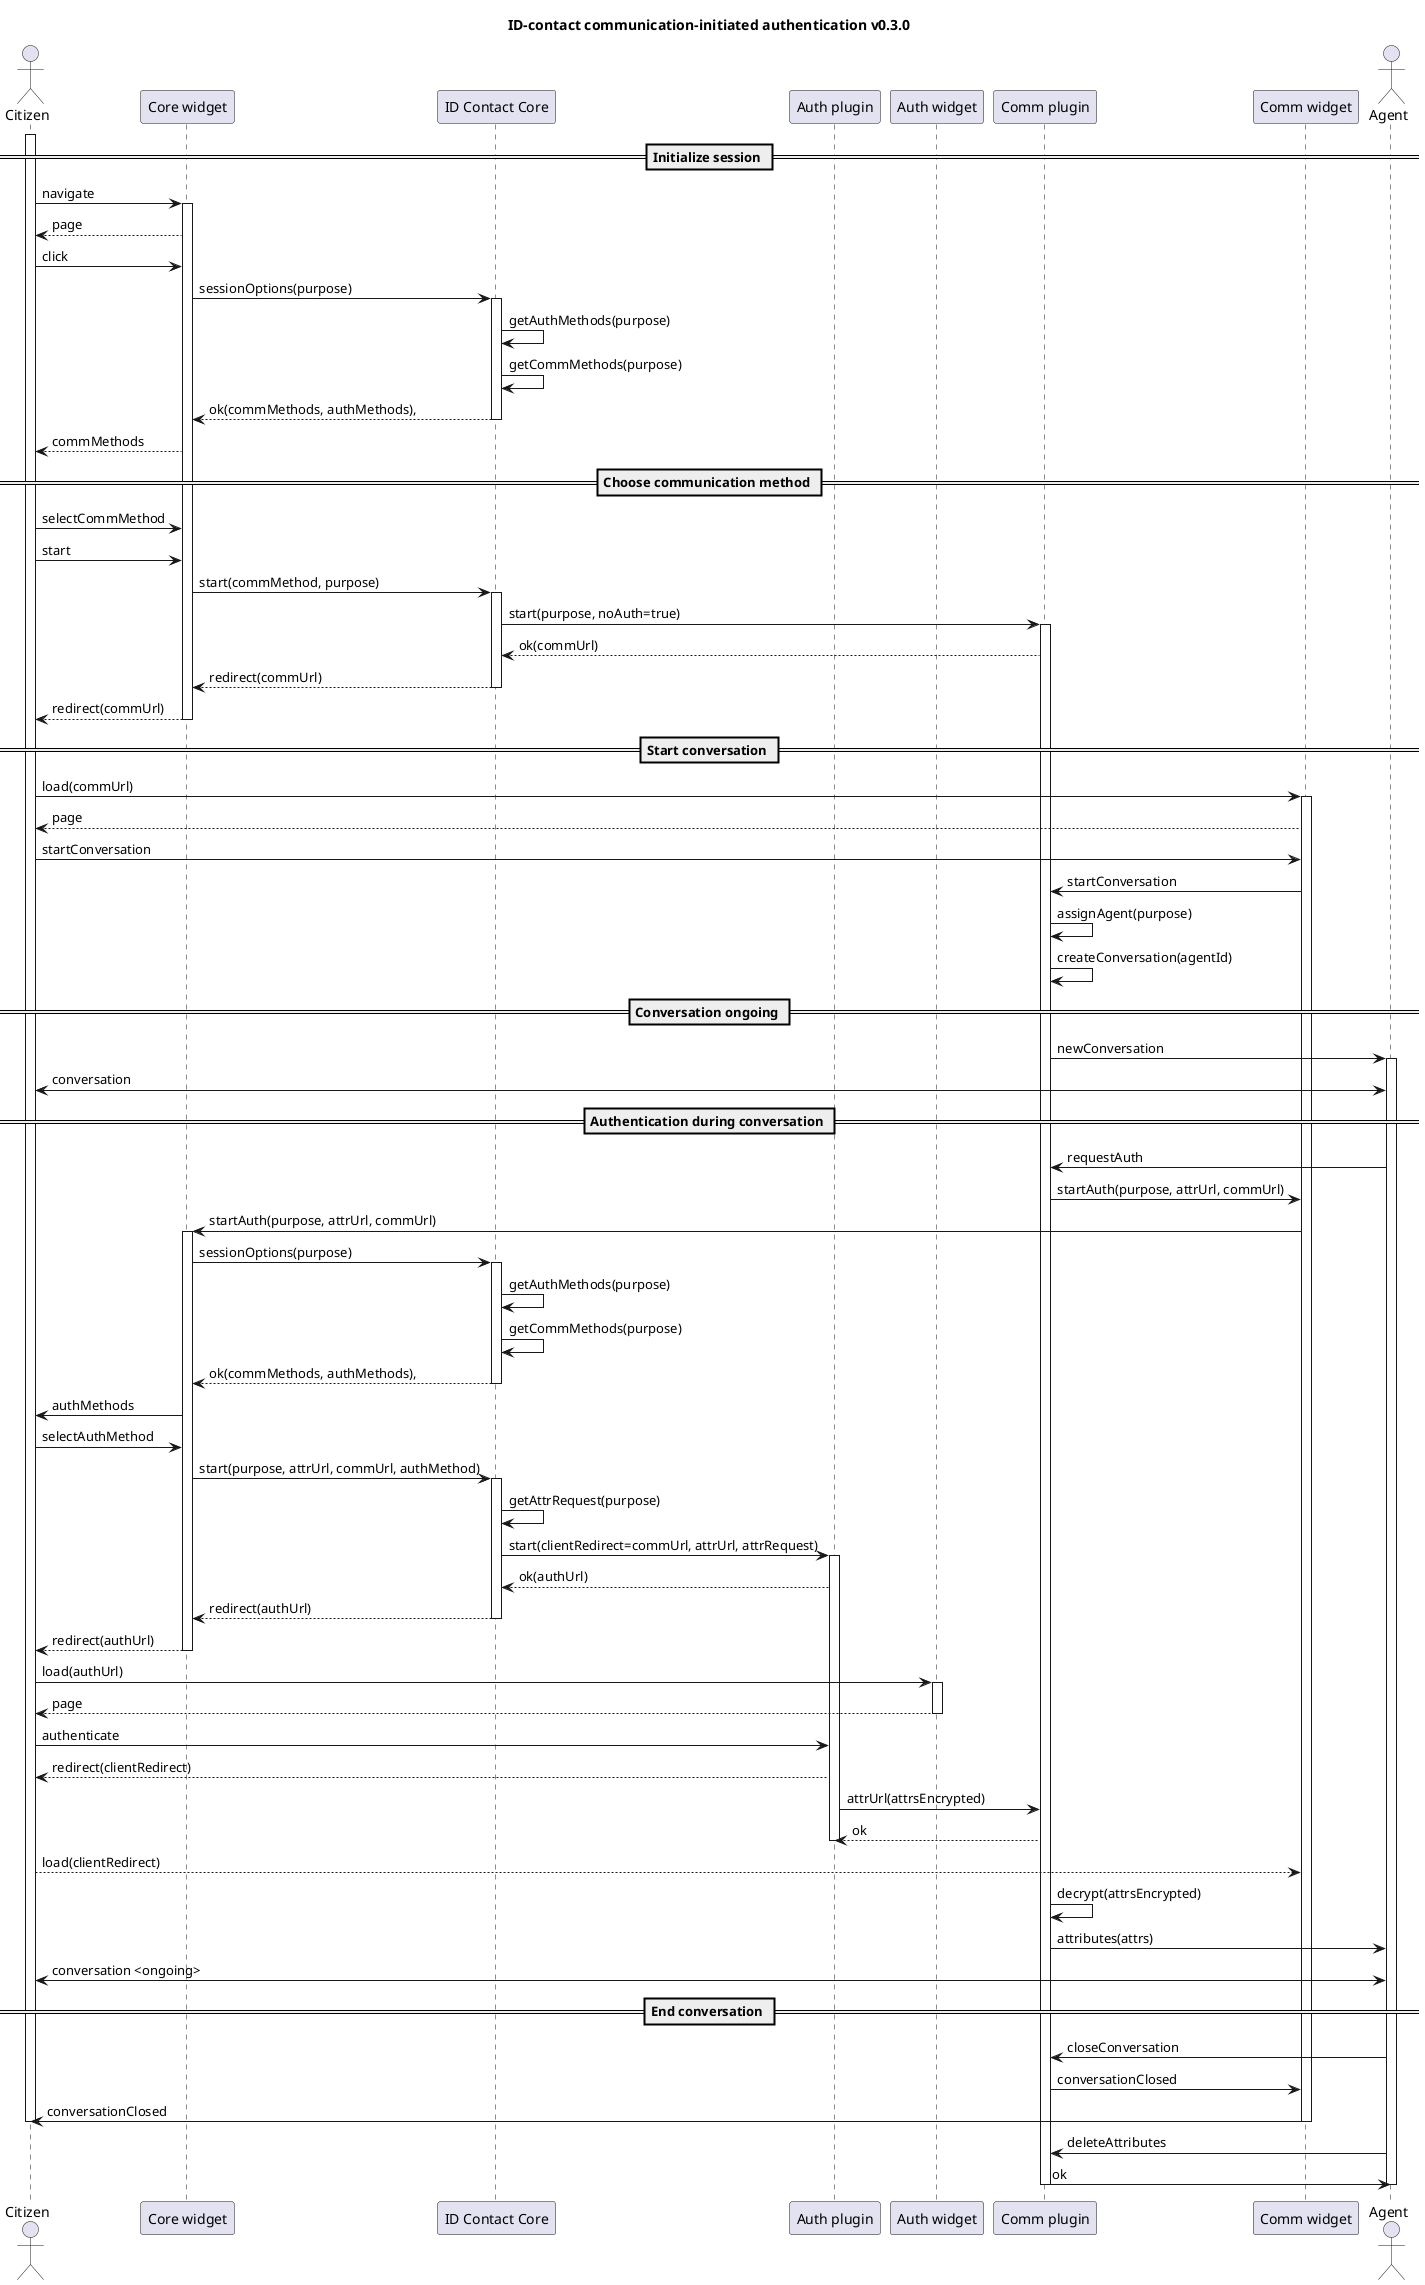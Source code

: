 
@startuml
title ID-contact communication-initiated authentication v0.3.0

actor Citizen as citizen
participant "Core widget" as widget
participant "ID Contact Core" as core
participant "Auth plugin" as auth_plugin
participant "Auth widget" as auth_widget
participant "Comm plugin" as comm_plugin
participant "Comm widget" as comm_widget
actor Agent as agent

== Initialize session ==

activate citizen
citizen->widget: navigate
activate widget
widget-->citizen: page
citizen->widget: click
widget->core: sessionOptions(purpose)
activate core
core->core: getAuthMethods(purpose)
core->core: getCommMethods(purpose)
core-->widget: ok(commMethods, authMethods),
deactivate core
widget-->citizen: commMethods

== Choose communication method ==

citizen->widget: selectCommMethod
citizen->widget: start
widget->core: start(commMethod, purpose)
activate core
core->comm_plugin: start(purpose, noAuth=true)
activate comm_plugin
comm_plugin-->core: ok(commUrl)
core-->widget: redirect(commUrl)
deactivate core
widget-->citizen: redirect(commUrl)
deactivate widget

== Start conversation ==

citizen->comm_widget: load(commUrl)
activate comm_widget
comm_widget-->citizen: page

citizen->comm_widget: startConversation
comm_widget->comm_plugin: startConversation

comm_plugin->comm_plugin: assignAgent(purpose)
comm_plugin->comm_plugin: createConversation(agentId)

== Conversation ongoing ==
comm_plugin->agent: newConversation

activate agent
citizen<->agent: conversation

== Authentication during conversation ==
agent->comm_plugin: requestAuth
comm_plugin->comm_widget: startAuth(purpose, attrUrl, commUrl)
comm_widget->widget: startAuth(purpose, attrUrl, commUrl)
activate widget
widget->core: sessionOptions(purpose)
activate core
core->core: getAuthMethods(purpose)
core->core: getCommMethods(purpose)
core-->widget: ok(commMethods, authMethods),
deactivate core
widget->citizen: authMethods
citizen->widget: selectAuthMethod
widget->core: start(purpose, attrUrl, commUrl, authMethod)
activate core
core->core: getAttrRequest(purpose)
core->auth_plugin: start(clientRedirect=commUrl, attrUrl, attrRequest)
activate auth_plugin
auth_plugin-->core: ok(authUrl)
core-->widget: redirect(authUrl)
deactivate core
widget-->citizen: redirect(authUrl)
deactivate widget

citizen->auth_widget: load(authUrl)
activate auth_widget
auth_widget-->citizen: page
deactivate auth_widget

citizen->auth_plugin: authenticate
auth_plugin-->citizen: redirect(clientRedirect)
auth_plugin->comm_plugin: attrUrl(attrsEncrypted)
comm_plugin-->auth_plugin: ok
deactivate auth_plugin

citizen-->comm_widget: load(clientRedirect)
comm_plugin->comm_plugin: decrypt(attrsEncrypted)
comm_plugin->agent: attributes(attrs)

citizen<->agent: conversation <ongoing>

== End conversation ==
agent->comm_plugin: closeConversation
comm_plugin->comm_widget: conversationClosed
comm_widget->citizen: conversationClosed
deactivate comm_widget
deactivate citizen
agent->comm_plugin: deleteAttributes
comm_plugin->agent: ok
deactivate comm_plugin
deactivate agent


@enduml

